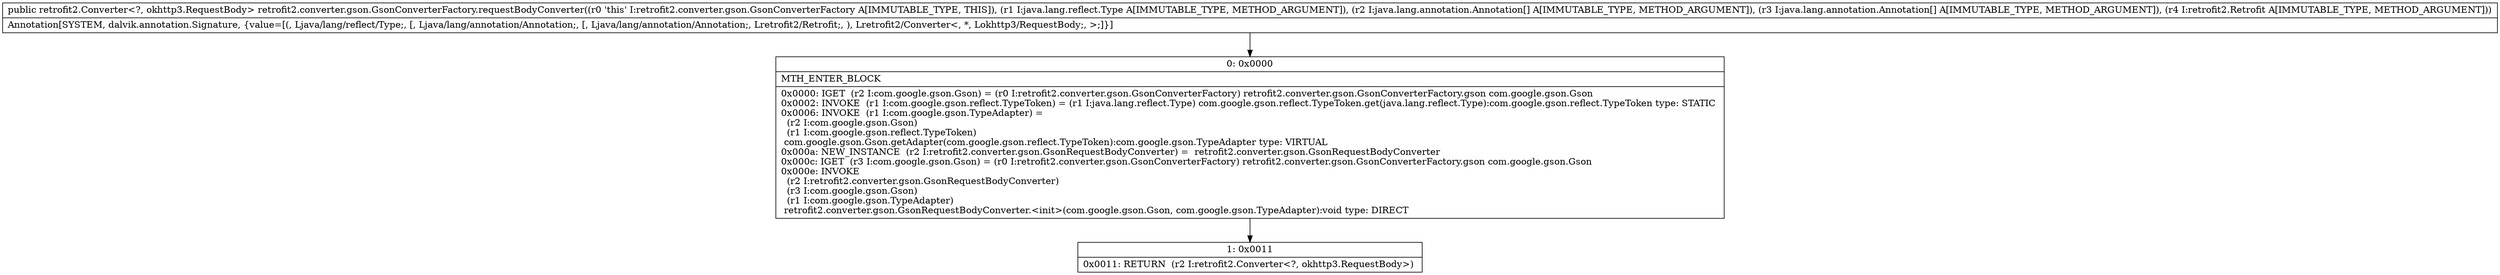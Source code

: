 digraph "CFG forretrofit2.converter.gson.GsonConverterFactory.requestBodyConverter(Ljava\/lang\/reflect\/Type;[Ljava\/lang\/annotation\/Annotation;[Ljava\/lang\/annotation\/Annotation;Lretrofit2\/Retrofit;)Lretrofit2\/Converter;" {
Node_0 [shape=record,label="{0\:\ 0x0000|MTH_ENTER_BLOCK\l|0x0000: IGET  (r2 I:com.google.gson.Gson) = (r0 I:retrofit2.converter.gson.GsonConverterFactory) retrofit2.converter.gson.GsonConverterFactory.gson com.google.gson.Gson \l0x0002: INVOKE  (r1 I:com.google.gson.reflect.TypeToken) = (r1 I:java.lang.reflect.Type) com.google.gson.reflect.TypeToken.get(java.lang.reflect.Type):com.google.gson.reflect.TypeToken type: STATIC \l0x0006: INVOKE  (r1 I:com.google.gson.TypeAdapter) = \l  (r2 I:com.google.gson.Gson)\l  (r1 I:com.google.gson.reflect.TypeToken)\l com.google.gson.Gson.getAdapter(com.google.gson.reflect.TypeToken):com.google.gson.TypeAdapter type: VIRTUAL \l0x000a: NEW_INSTANCE  (r2 I:retrofit2.converter.gson.GsonRequestBodyConverter) =  retrofit2.converter.gson.GsonRequestBodyConverter \l0x000c: IGET  (r3 I:com.google.gson.Gson) = (r0 I:retrofit2.converter.gson.GsonConverterFactory) retrofit2.converter.gson.GsonConverterFactory.gson com.google.gson.Gson \l0x000e: INVOKE  \l  (r2 I:retrofit2.converter.gson.GsonRequestBodyConverter)\l  (r3 I:com.google.gson.Gson)\l  (r1 I:com.google.gson.TypeAdapter)\l retrofit2.converter.gson.GsonRequestBodyConverter.\<init\>(com.google.gson.Gson, com.google.gson.TypeAdapter):void type: DIRECT \l}"];
Node_1 [shape=record,label="{1\:\ 0x0011|0x0011: RETURN  (r2 I:retrofit2.Converter\<?, okhttp3.RequestBody\>) \l}"];
MethodNode[shape=record,label="{public retrofit2.Converter\<?, okhttp3.RequestBody\> retrofit2.converter.gson.GsonConverterFactory.requestBodyConverter((r0 'this' I:retrofit2.converter.gson.GsonConverterFactory A[IMMUTABLE_TYPE, THIS]), (r1 I:java.lang.reflect.Type A[IMMUTABLE_TYPE, METHOD_ARGUMENT]), (r2 I:java.lang.annotation.Annotation[] A[IMMUTABLE_TYPE, METHOD_ARGUMENT]), (r3 I:java.lang.annotation.Annotation[] A[IMMUTABLE_TYPE, METHOD_ARGUMENT]), (r4 I:retrofit2.Retrofit A[IMMUTABLE_TYPE, METHOD_ARGUMENT]))  | Annotation[SYSTEM, dalvik.annotation.Signature, \{value=[(, Ljava\/lang\/reflect\/Type;, [, Ljava\/lang\/annotation\/Annotation;, [, Ljava\/lang\/annotation\/Annotation;, Lretrofit2\/Retrofit;, ), Lretrofit2\/Converter\<, *, Lokhttp3\/RequestBody;, \>;]\}]\l}"];
MethodNode -> Node_0;
Node_0 -> Node_1;
}

